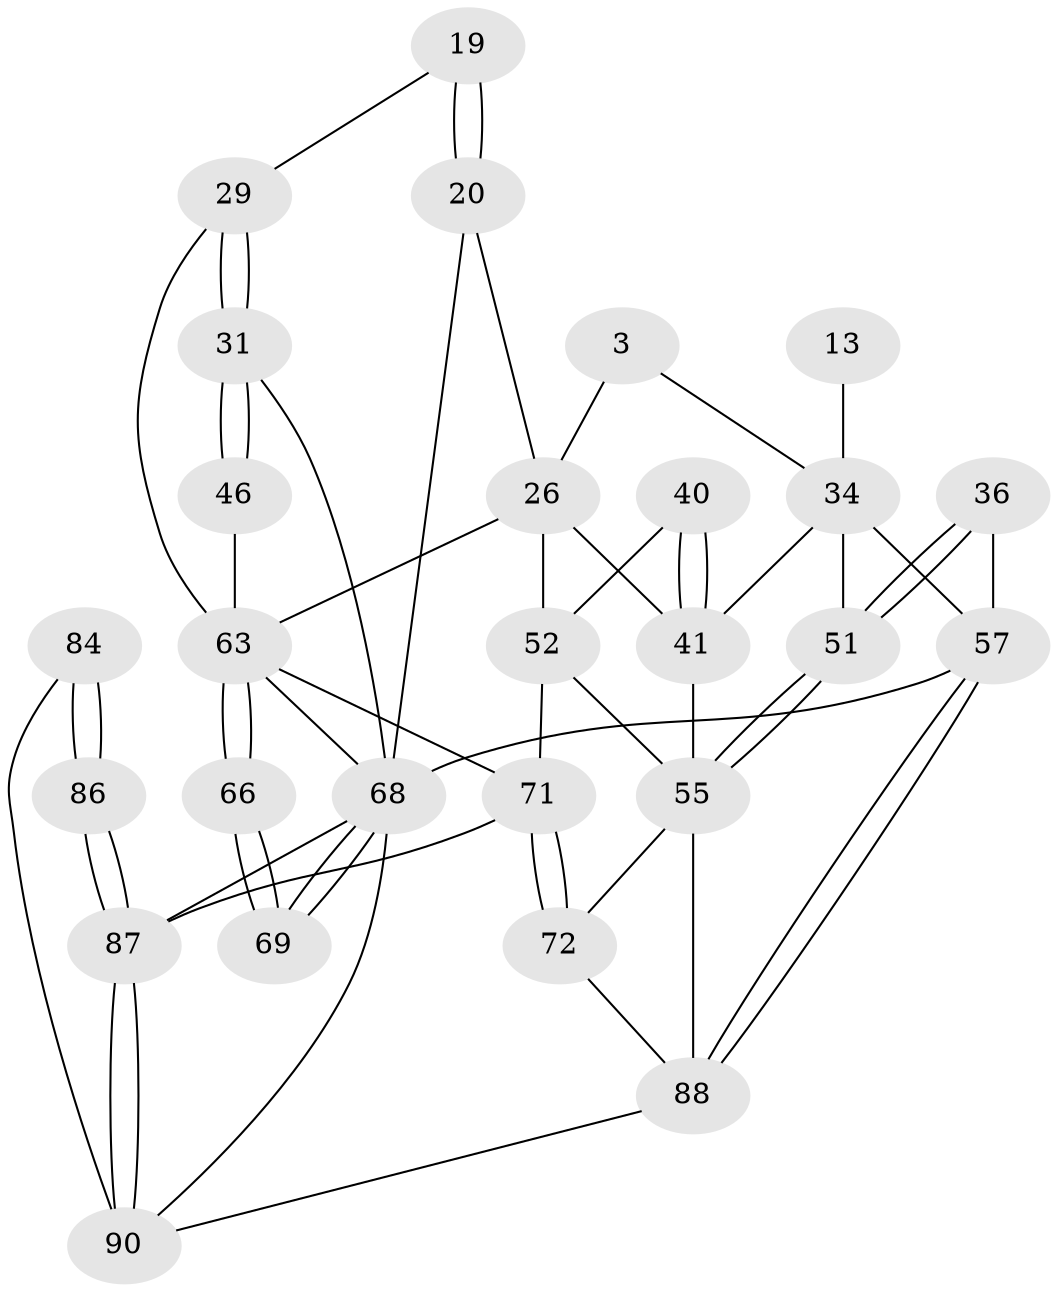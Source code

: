 // original degree distribution, {3: 0.03333333333333333, 5: 0.5, 4: 0.23333333333333334, 6: 0.23333333333333334}
// Generated by graph-tools (version 1.1) at 2025/05/03/04/25 22:05:58]
// undirected, 27 vertices, 59 edges
graph export_dot {
graph [start="1"]
  node [color=gray90,style=filled];
  3 [pos="+0.6050397263952012+0",super="+2"];
  13 [pos="+0.06390224000061846+0"];
  19 [pos="+0.88336988108214+0.04166599380047222"];
  20 [pos="+0.8099934947572865+0.14462053400427896",super="+15+14"];
  26 [pos="+0.5563387980642912+0.20398735443600335",super="+25+24+18"];
  29 [pos="+0.906937311631686+0.2275841279384137",super="+23"];
  31 [pos="+1+0.2772602343810175",super="+22+21"];
  34 [pos="+0.20313908433609087+0.2597290084208271",super="+28"];
  36 [pos="+0+0.14081667608493847"];
  40 [pos="+0.36895772578288516+0.3619077678030555"];
  41 [pos="+0.33591855706361246+0.4400588306022052",super="+33+32"];
  46 [pos="+1+0.38388494497322934"];
  51 [pos="+0+0.4933197261771964",super="+38+35+37"];
  52 [pos="+0.5388869989863775+0.3971768066183474",super="+39+45"];
  55 [pos="+0+0.575037953714447",super="+54"];
  57 [pos="+0+1",super="+11"];
  63 [pos="+0.7751296723557608+0.6807626859389346",super="+48"];
  66 [pos="+0.8077569015214034+0.7108124541551691",super="+65"];
  68 [pos="+1+1",super="+67+62"];
  69 [pos="+0.9180365644470845+0.8469386842572474"];
  71 [pos="+0.2329597920804522+0.7352376752882271",super="+70+64"];
  72 [pos="+0.22140318811981835+0.7357107239189817",super="+61"];
  84 [pos="+0.4451484915910623+0.914021764918021"];
  86 [pos="+0.5139810585401781+0.9838352166357965",super="+82+83"];
  87 [pos="+0.5664598534484196+1",super="+77+79"];
  88 [pos="+0+1",super="+81+75+56"];
  90 [pos="+0.5786847883908298+1",super="+89+85"];
  3 -- 34;
  3 -- 26 [weight=2];
  13 -- 34 [weight=3];
  19 -- 20 [weight=2];
  19 -- 20;
  19 -- 29;
  20 -- 26 [weight=2];
  20 -- 68;
  26 -- 41;
  26 -- 52 [weight=2];
  26 -- 63;
  29 -- 31 [weight=2];
  29 -- 31;
  29 -- 63;
  31 -- 46 [weight=2];
  31 -- 46;
  31 -- 68;
  34 -- 41 [weight=2];
  34 -- 51 [weight=2];
  34 -- 57;
  36 -- 51 [weight=2];
  36 -- 51;
  36 -- 57;
  40 -- 41 [weight=2];
  40 -- 41;
  40 -- 52;
  41 -- 55;
  46 -- 63;
  51 -- 55 [weight=2];
  51 -- 55;
  52 -- 71;
  52 -- 55;
  55 -- 88;
  55 -- 72 [weight=2];
  57 -- 88 [weight=2];
  57 -- 88;
  57 -- 68 [weight=2];
  63 -- 66 [weight=2];
  63 -- 66;
  63 -- 71 [weight=2];
  63 -- 68;
  66 -- 69 [weight=2];
  66 -- 69;
  68 -- 69;
  68 -- 69;
  68 -- 90;
  68 -- 87;
  71 -- 72 [weight=2];
  71 -- 72;
  71 -- 87 [weight=3];
  72 -- 88;
  84 -- 86 [weight=2];
  84 -- 86;
  84 -- 90;
  86 -- 87 [weight=3];
  86 -- 87;
  87 -- 90 [weight=2];
  87 -- 90;
  88 -- 90 [weight=2];
}
